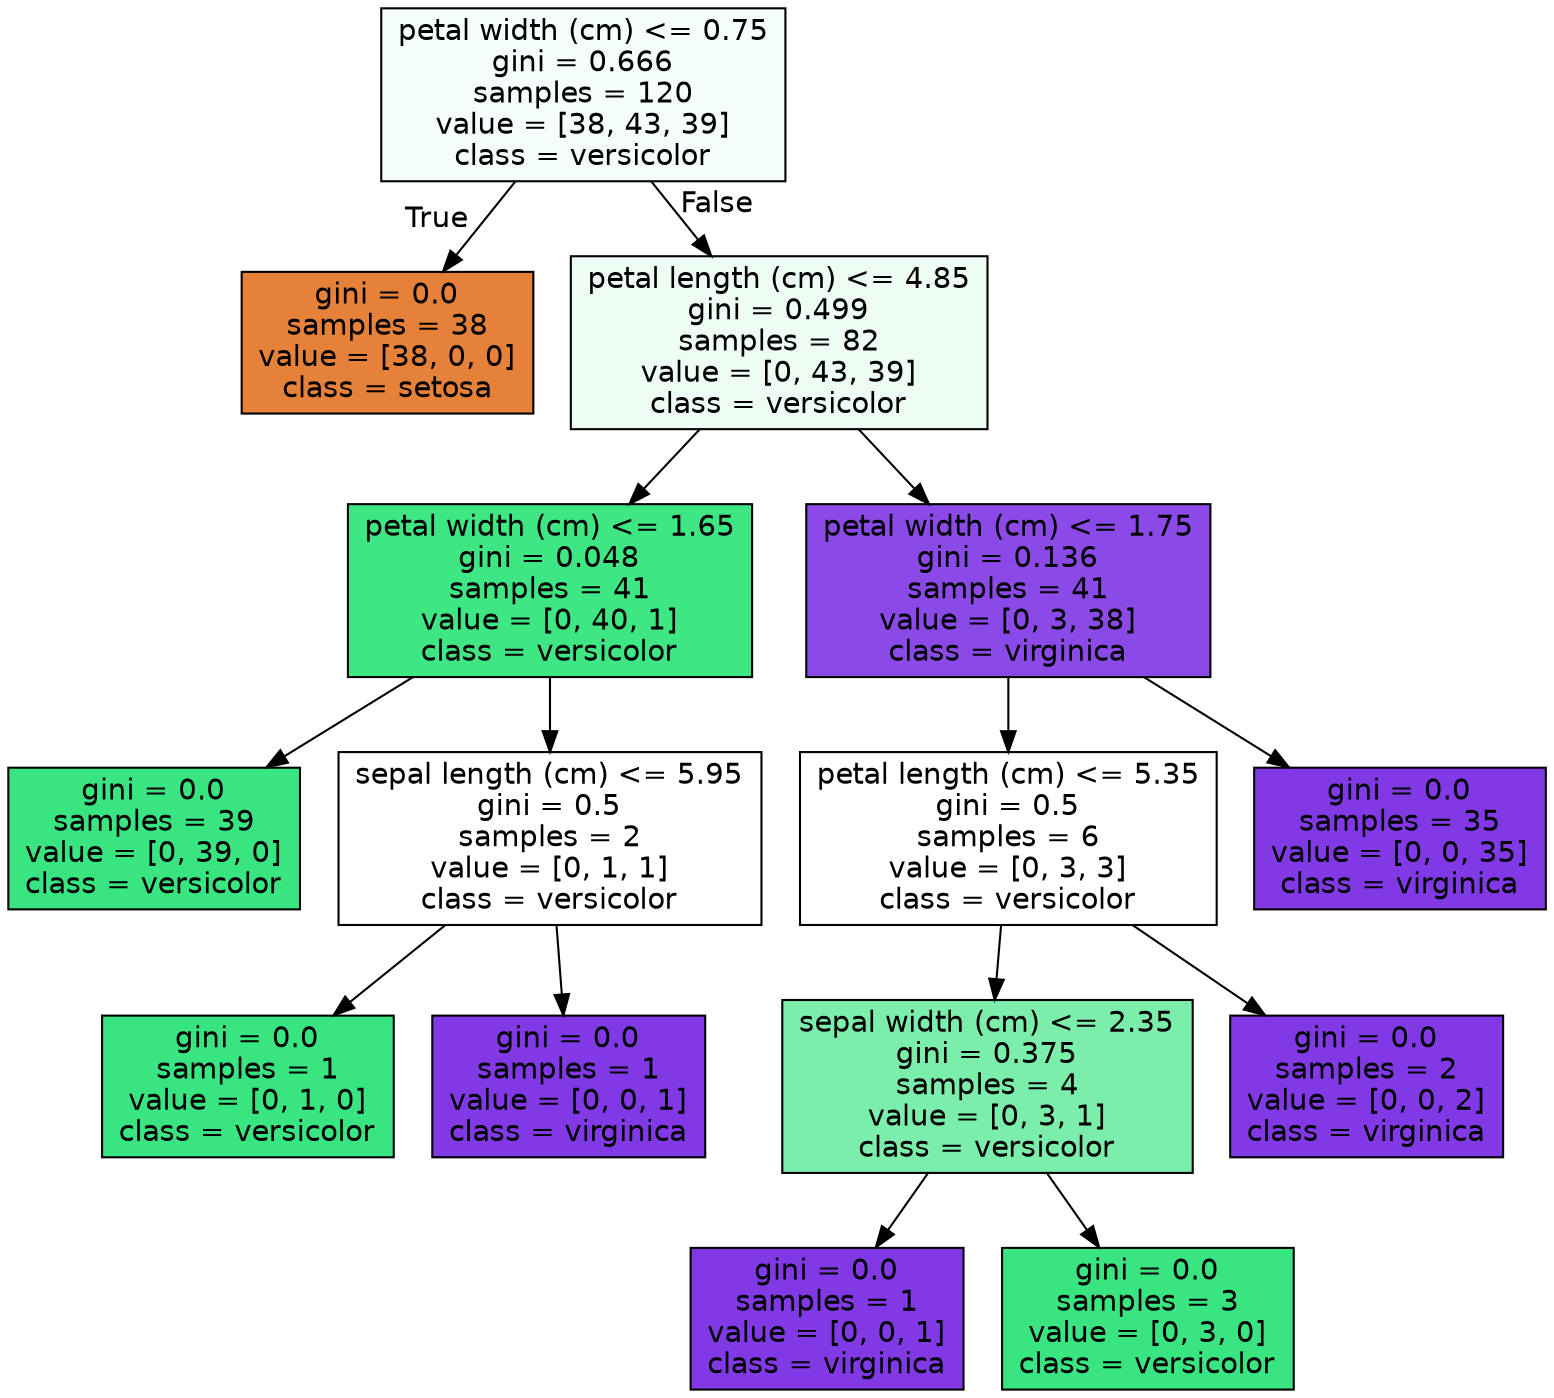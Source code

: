 digraph Tree {
node [shape=box, style="filled", color="black", fontname="helvetica"] ;
edge [fontname="helvetica"] ;
0 [label="petal width (cm) <= 0.75\ngini = 0.666\nsamples = 120\nvalue = [38, 43, 39]\nclass = versicolor", fillcolor="#f5fef9"] ;
1 [label="gini = 0.0\nsamples = 38\nvalue = [38, 0, 0]\nclass = setosa", fillcolor="#e58139"] ;
0 -> 1 [labeldistance=2.5, labelangle=45, headlabel="True"] ;
2 [label="petal length (cm) <= 4.85\ngini = 0.499\nsamples = 82\nvalue = [0, 43, 39]\nclass = versicolor", fillcolor="#edfdf3"] ;
0 -> 2 [labeldistance=2.5, labelangle=-45, headlabel="False"] ;
3 [label="petal width (cm) <= 1.65\ngini = 0.048\nsamples = 41\nvalue = [0, 40, 1]\nclass = versicolor", fillcolor="#3ee684"] ;
2 -> 3 ;
4 [label="gini = 0.0\nsamples = 39\nvalue = [0, 39, 0]\nclass = versicolor", fillcolor="#39e581"] ;
3 -> 4 ;
5 [label="sepal length (cm) <= 5.95\ngini = 0.5\nsamples = 2\nvalue = [0, 1, 1]\nclass = versicolor", fillcolor="#ffffff"] ;
3 -> 5 ;
6 [label="gini = 0.0\nsamples = 1\nvalue = [0, 1, 0]\nclass = versicolor", fillcolor="#39e581"] ;
5 -> 6 ;
7 [label="gini = 0.0\nsamples = 1\nvalue = [0, 0, 1]\nclass = virginica", fillcolor="#8139e5"] ;
5 -> 7 ;
8 [label="petal width (cm) <= 1.75\ngini = 0.136\nsamples = 41\nvalue = [0, 3, 38]\nclass = virginica", fillcolor="#8b49e7"] ;
2 -> 8 ;
9 [label="petal length (cm) <= 5.35\ngini = 0.5\nsamples = 6\nvalue = [0, 3, 3]\nclass = versicolor", fillcolor="#ffffff"] ;
8 -> 9 ;
10 [label="sepal width (cm) <= 2.35\ngini = 0.375\nsamples = 4\nvalue = [0, 3, 1]\nclass = versicolor", fillcolor="#7beeab"] ;
9 -> 10 ;
11 [label="gini = 0.0\nsamples = 1\nvalue = [0, 0, 1]\nclass = virginica", fillcolor="#8139e5"] ;
10 -> 11 ;
12 [label="gini = 0.0\nsamples = 3\nvalue = [0, 3, 0]\nclass = versicolor", fillcolor="#39e581"] ;
10 -> 12 ;
13 [label="gini = 0.0\nsamples = 2\nvalue = [0, 0, 2]\nclass = virginica", fillcolor="#8139e5"] ;
9 -> 13 ;
14 [label="gini = 0.0\nsamples = 35\nvalue = [0, 0, 35]\nclass = virginica", fillcolor="#8139e5"] ;
8 -> 14 ;
}
